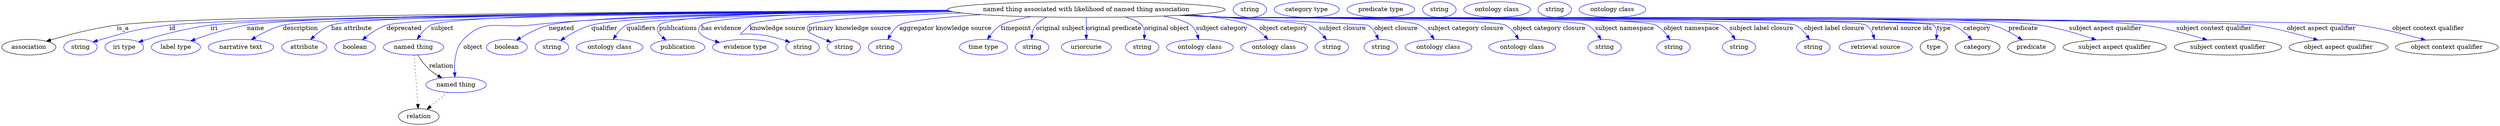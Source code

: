 digraph {
	graph [bb="0,0,5751.7,283"];
	node [label="\N"];
	"named thing associated with likelihood of named thing association"	[height=0.5,
		label="named thing associated with likelihood of named thing association",
		pos="2497.4,265",
		width=8.8825];
	association	[height=0.5,
		pos="62.394,178",
		width=1.7332];
	"named thing associated with likelihood of named thing association" -> association	[label=is_a,
		lp="279.39,221.5",
		pos="e,102.71,191.79 2179.6,262.99 1608.2,260.58 449.49,252.8 265.39,229 212.35,222.14 153.12,206.61 112.39,194.67"];
	id	[color=blue,
		height=0.5,
		label=string,
		pos="181.39,178",
		width=1.0652];
	"named thing associated with likelihood of named thing association" -> id	[color=blue,
		label=id,
		lp="393.39,221.5",
		pos="e,210.39,189.97 2181.7,262.09 1636.3,258.28 559.24,248.42 386.39,229 315.54,221.04 298.04,215.28 229.39,196 226.29,195.13 223.09,\
194.16 219.89,193.14",
		style=solid];
	iri	[color=blue,
		height=0.5,
		label="iri type",
		pos="282.39,178",
		width=1.2277];
	"named thing associated with likelihood of named thing association" -> iri	[color=blue,
		label=iri,
		lp="489.39,221.5",
		pos="e,315.36,190.02 2181.9,262.07 1656.8,258.34 644.85,248.68 481.39,229 426.46,222.39 364.92,205.39 325.02,193.04",
		style=solid];
	name	[color=blue,
		height=0.5,
		label="label type",
		pos="401.39,178",
		width=1.5707];
	"named thing associated with likelihood of named thing association" -> name	[color=blue,
		label=name,
		lp="585.39,221.5",
		pos="e,435.61,192.49 2179.4,263.06 1671.8,260.83 719.65,253.42 565.39,229 523.7,222.4 477.86,207.76 445.28,196.03",
		style=solid];
	description	[color=blue,
		height=0.5,
		label="narrative text",
		pos="551.39,178",
		width=2.0943];
	"named thing associated with likelihood of named thing association" -> description	[color=blue,
		label=description,
		lp="687.89,221.5",
		pos="e,575,195.25 2182.5,261.78 1673.8,257.67 720.16,247.54 647.39,229 624.91,223.27 601.78,211.43 583.86,200.72",
		style=solid];
	"has attribute"	[color=blue,
		height=0.5,
		label=attribute,
		pos="696.39,178",
		width=1.4443];
	"named thing associated with likelihood of named thing association" -> "has attribute"	[color=blue,
		label="has attribute",
		lp="805.39,221.5",
		pos="e,710.87,195.42 2179.6,262.9 1695.8,260.48 823.74,252.81 758.39,229 743.34,223.51 729.21,212.75 718.25,202.61",
		style=solid];
	deprecated	[color=blue,
		height=0.5,
		label=boolean,
		pos="813.39,178",
		width=1.2999];
	"named thing associated with likelihood of named thing association" -> deprecated	[color=blue,
		label=deprecated,
		lp="925.89,221.5",
		pos="e,830.15,194.96 2182.6,261.82 1730.8,258.02 945.79,248.64 885.39,229 868.06,223.36 851.19,212.06 838.14,201.62",
		style=solid];
	subject	[color=blue,
		height=0.5,
		label="named thing",
		pos="947.39,178",
		width=1.9318];
	"named thing associated with likelihood of named thing association" -> subject	[color=blue,
		label=subject,
		lp="1013.4,221.5",
		pos="e,956,196.24 2178.6,263.45 1751.3,261.71 1039.8,254.92 987.39,229 976.72,223.71 967.97,214.09 961.4,204.69",
		style=solid];
	object	[color=blue,
		height=0.5,
		label="named thing",
		pos="1045.4,91",
		width=1.9318];
	"named thing associated with likelihood of named thing association" -> object	[color=blue,
		label=object,
		lp="1084.4,178",
		pos="e,1042.8,109.29 2181.8,262.01 1864,258.81 1395.9,250.51 1216.4,229 1146.9,220.68 1110.7,246.7 1062.4,196 1043.1,175.78 1040.8,142.7 \
1042.1,119.29",
		style=solid];
	negated	[color=blue,
		height=0.5,
		label=boolean,
		pos="1162.4,178",
		width=1.2999];
	"named thing associated with likelihood of named thing association" -> negated	[color=blue,
		label=negated,
		lp="1287.4,221.5",
		pos="e,1184.1,193.97 2180.8,262.42 1843.1,259.56 1345.1,251.53 1258.4,229 1235.2,222.96 1211.2,210.5 1193,199.53",
		style=solid];
	qualifier	[color=blue,
		height=0.5,
		label=string,
		pos="1265.4,178",
		width=1.0652];
	"named thing associated with likelihood of named thing association" -> qualifier	[color=blue,
		label=qualifier,
		lp="1386.4,221.5",
		pos="e,1285.2,193.48 2182.3,261.88 1872.2,258.58 1434,250.19 1356.4,229 1333.9,222.85 1310.9,210.14 1293.6,199.07",
		style=solid];
	qualifiers	[color=blue,
		height=0.5,
		label="ontology class",
		pos="1398.4,178",
		width=2.1304];
	"named thing associated with likelihood of named thing association" -> qualifiers	[color=blue,
		label=qualifiers,
		lp="1470.9,221.5",
		pos="e,1406.7,196.19 2189.1,260.18 1888.2,255.48 1470.7,245.95 1437.4,229 1427,223.7 1418.5,214.21 1412.1,204.91",
		style=solid];
	publications	[color=blue,
		height=0.5,
		label=publication,
		pos="1555.4,178",
		width=1.7332];
	"named thing associated with likelihood of named thing association" -> publications	[color=blue,
		label=publications,
		lp="1556.4,221.5",
		pos="e,1528.5,194.5 2179.2,263.18 1900.3,260.84 1535.7,253.14 1512.4,229 1503.8,220.05 1510.2,209.69 1520.5,200.73",
		style=solid];
	"has evidence"	[color=blue,
		height=0.5,
		label="evidence type",
		pos="1711.4,178",
		width=2.0943];
	"named thing associated with likelihood of named thing association" -> "has evidence"	[color=blue,
		label="has evidence",
		lp="1655.9,221.5",
		pos="e,1651.9,189.18 2182.6,261.77 1935.4,258.41 1629.6,250.01 1609.4,229 1593,211.89 1614.5,199.82 1641.9,191.83",
		style=solid];
	"knowledge source"	[color=blue,
		height=0.5,
		label=string,
		pos="1843.4,178",
		width=1.0652];
	"named thing associated with likelihood of named thing association" -> "knowledge source"	[color=blue,
		label="knowledge source",
		lp="1785.9,221.5",
		pos="e,1814.4,189.82 2190.9,259.83 1981.2,255.41 1738.2,246.53 1721.4,229 1680.5,186.21 1692.8,226.55 1795.4,196 1798.5,195.08 1801.7,\
194.07 1804.9,193.03",
		style=solid];
	"primary knowledge source"	[color=blue,
		height=0.5,
		label=string,
		pos="1938.4,178",
		width=1.0652];
	"named thing associated with likelihood of named thing association" -> "primary knowledge source"	[color=blue,
		label="primary knowledge source",
		lp="1952.4,221.5",
		pos="e,1909,189.9 2210.4,257.01 2046.3,251.56 1870.3,242.59 1857.4,229 1852.8,224.16 1853.7,219.57 1857.4,214 1860.1,209.93 1880.1,201.26 \
1899.5,193.57",
		style=solid];
	"aggregator knowledge source"	[color=blue,
		height=0.5,
		label=string,
		pos="2033.4,178",
		width=1.0652];
	"named thing associated with likelihood of named thing association" -> "aggregator knowledge source"	[color=blue,
		label="aggregator knowledge source",
		lp="2172.9,221.5",
		pos="e,2039.9,195.93 2255.6,253.19 2167.2,247.54 2084.3,239.57 2066.4,229 2057,223.44 2049.8,214.03 2044.5,204.86",
		style=solid];
	timepoint	[color=blue,
		height=0.5,
		label="time type",
		pos="2260.4,178",
		width=1.5346];
	"named thing associated with likelihood of named thing association" -> timepoint	[color=blue,
		label=timepoint,
		lp="2335.4,221.5",
		pos="e,2269.6,196.08 2370.2,248.47 2340.3,243.23 2313.4,236.72 2300.4,229 2290.4,223.06 2281.9,213.63 2275.3,204.55",
		style=solid];
	"original subject"	[color=blue,
		height=0.5,
		label=string,
		pos="2372.4,178",
		width=1.0652];
	"named thing associated with likelihood of named thing association" -> "original subject"	[color=blue,
		label="original subject",
		lp="2437.4,221.5",
		pos="e,2371.2,196.23 2406.5,247.74 2397.1,242.97 2388.4,236.85 2381.4,229 2375.9,222.8 2373.2,214.39 2372,206.23",
		style=solid];
	"original predicate"	[color=blue,
		height=0.5,
		label=uriorcurie,
		pos="2497.4,178",
		width=1.5887];
	"named thing associated with likelihood of named thing association" -> "original predicate"	[color=blue,
		label="original predicate",
		lp="2560.9,221.5",
		pos="e,2497.4,196.18 2497.4,246.8 2497.4,235.16 2497.4,219.55 2497.4,206.24",
		style=solid];
	"original object"	[color=blue,
		height=0.5,
		label=string,
		pos="2626.4,178",
		width=1.0652];
	"named thing associated with likelihood of named thing association" -> "original object"	[color=blue,
		label="original object",
		lp="2682.9,221.5",
		pos="e,2630.8,195.99 2586.7,247.71 2604.6,242.64 2619.6,236.41 2625.4,229 2630.4,222.62 2631.9,214.26 2631.7,206.21",
		style=solid];
	"subject category"	[color=blue,
		height=0.5,
		label="ontology class",
		pos="2759.4,178",
		width=2.1304];
	"named thing associated with likelihood of named thing association" -> "subject category"	[color=blue,
		label="subject category",
		lp="2809.9,221.5",
		pos="e,2756.7,196.01 2674.5,249.98 2702.7,244.97 2726.5,238.19 2738.4,229 2745.8,223.28 2750.6,214.49 2753.7,205.86",
		style=solid];
	"object category"	[color=blue,
		height=0.5,
		label="ontology class",
		pos="2930.4,178",
		width=2.1304];
	"named thing associated with likelihood of named thing association" -> "object category"	[color=blue,
		label="object category",
		lp="2951.9,221.5",
		pos="e,2916.3,196.01 2738.4,253.12 2795.4,247.93 2847.2,240.27 2873.4,229 2886.9,223.19 2899.4,212.95 2909.3,203.24",
		style=solid];
	"subject closure"	[color=blue,
		height=0.5,
		label=string,
		pos="3063.4,178",
		width=1.0652];
	"named thing associated with likelihood of named thing association" -> "subject closure"	[color=blue,
		label="subject closure",
		lp="3087.9,221.5",
		pos="e,3051.3,195.63 2721.9,252.16 2853.8,244.62 2997.5,235.15 3011.4,229 3024.2,223.32 3035.8,213.03 3044.7,203.26",
		style=solid];
	"object closure"	[color=blue,
		height=0.5,
		label=string,
		pos="3176.4,178",
		width=1.0652];
	"named thing associated with likelihood of named thing association" -> "object closure"	[color=blue,
		label="object closure",
		lp="3211.4,221.5",
		pos="e,3171,195.99 2722,252.19 2909.1,242.31 3145.2,229.7 3146.4,229 3155.4,223.57 3162,214.31 3166.8,205.23",
		style=solid];
	"subject category closure"	[color=blue,
		height=0.5,
		label="ontology class",
		pos="3309.4,178",
		width=2.1304];
	"named thing associated with likelihood of named thing association" -> "subject category closure"	[color=blue,
		label="subject category closure",
		lp="3371.9,221.5",
		pos="e,3299.5,196.2 2721.3,252.11 2756.4,250.34 2792.4,248.58 2826.4,247 2875.2,244.74 3221.3,250.02 3265.4,229 3276.7,223.61 3286.3,\
213.83 3293.6,204.35",
		style=solid];
	"object category closure"	[color=blue,
		height=0.5,
		label="ontology class",
		pos="3502.4,178",
		width=2.1304];
	"named thing associated with likelihood of named thing association" -> "object category closure"	[color=blue,
		label="object category closure",
		lp="3564.9,221.5",
		pos="e,3494.1,196.21 2717.2,251.93 2753.7,250.13 2791.1,248.41 2826.4,247 2861.8,245.59 3431.8,244.98 3463.4,229 3473.8,223.73 3482.3,\
214.24 3488.7,204.93",
		style=solid];
	"subject namespace"	[color=blue,
		height=0.5,
		label=string,
		pos="3692.4,178",
		width=1.0652];
	"named thing associated with likelihood of named thing association" -> "subject namespace"	[color=blue,
		label="subject namespace",
		lp="3738.4,221.5",
		pos="e,3684.1,195.75 2715.5,251.82 2752.5,250.01 2790.5,248.32 2826.4,247 2872.3,245.32 3611.2,249.33 3652.4,229 3663.2,223.65 3672.1,\
213.82 3678.7,204.29",
		style=solid];
	"object namespace"	[color=blue,
		height=0.5,
		label=string,
		pos="3851.4,178",
		width=1.0652];
	"named thing associated with likelihood of named thing association" -> "object namespace"	[color=blue,
		label="object namespace",
		lp="3892.4,221.5",
		pos="e,3842.8,195.78 2714.6,251.75 2751.9,249.94 2790.2,248.26 2826.4,247 2881,245.09 3761.2,252.84 3810.4,229 3821.4,223.68 3830.4,213.86 \
3837.2,204.32",
		style=solid];
	"subject label closure"	[color=blue,
		height=0.5,
		label=string,
		pos="4002.4,178",
		width=1.0652];
	"named thing associated with likelihood of named thing association" -> "subject label closure"	[color=blue,
		label="subject label closure",
		lp="4054.4,221.5",
		pos="e,3993.5,195.8 2713.7,251.72 2751.3,249.9 2790,248.23 2826.4,247 2857.9,245.94 3931.9,242.53 3960.4,229 3971.5,223.71 3980.8,213.89 \
3987.7,204.35",
		style=solid];
	"object label closure"	[color=blue,
		height=0.5,
		label=string,
		pos="4173.4,178",
		width=1.0652];
	"named thing associated with likelihood of named thing association" -> "object label closure"	[color=blue,
		label="object label closure",
		lp="4221.9,221.5",
		pos="e,4164.8,195.8 2713.3,251.68 2751,249.86 2789.8,248.2 2826.4,247 2862.7,245.81 4099.7,244.74 4132.4,229 4143.4,223.7 4152.4,213.89 \
4159.2,204.35",
		style=solid];
	"retrieval source ids"	[color=blue,
		height=0.5,
		label="retrieval source",
		pos="4317.4,178",
		width=2.347];
	"named thing associated with likelihood of named thing association" -> "retrieval source ids"	[color=blue,
		label="retrieval source ids",
		lp="4377.9,221.5",
		pos="e,4314.6,196.47 2712.4,251.67 2750.3,249.84 2789.5,248.18 2826.4,247 2867.2,245.7 4261.4,251.51 4295.4,229 4303.3,223.75 4308.4,\
214.95 4311.7,206.18",
		style=solid];
	type	[height=0.5,
		pos="4451.4,178",
		width=0.86659];
	"named thing associated with likelihood of named thing association" -> type	[color=blue,
		label=type,
		lp="4474.4,221.5",
		pos="e,4456.9,196.13 2712.4,251.63 2750.3,249.81 2789.5,248.16 2826.4,247 2849,246.29 4435.5,245.05 4451.4,229 4457.3,223.03 4458.7,214.44 \
4458.3,206.06",
		style=solid];
	category	[height=0.5,
		pos="4552.4,178",
		width=1.4263];
	"named thing associated with likelihood of named thing association" -> category	[color=blue,
		label=category,
		lp="4550.9,221.5",
		pos="e,4539.1,195.45 2711.9,251.65 2750,249.81 2789.4,248.16 2826.4,247 2872.7,245.55 4451,245.37 4494.4,229 4508.7,223.61 4521.8,213.01 \
4531.9,202.95",
		style=solid];
	predicate	[height=0.5,
		pos="4676.4,178",
		width=1.5165];
	"named thing associated with likelihood of named thing association" -> predicate	[color=blue,
		label=predicate,
		lp="4657.4,221.5",
		pos="e,4655.2,194.82 2711.9,251.63 2750,249.8 2789.4,248.15 2826.4,247 2924.1,243.98 4491.9,254.01 4586.4,229 4607.8,223.33 4629.6,211.42 \
4646.4,200.64",
		style=solid];
	"subject aspect qualifier"	[height=0.5,
		pos="4868.4,178",
		width=3.3039];
	"named thing associated with likelihood of named thing association" -> "subject aspect qualifier"	[color=blue,
		label="subject aspect qualifier",
		lp="4846.9,221.5",
		pos="e,4825.7,194.85 2711.9,251.61 2750,249.78 2789.4,248.13 2826.4,247 3034,240.64 4489.9,259.11 4695.4,229 4736.8,222.94 4782.2,209.55 \
4816.1,198.16",
		style=solid];
	"subject context qualifier"	[height=0.5,
		pos="5128.4,178",
		width=3.4303];
	"named thing associated with likelihood of named thing association" -> "subject context qualifier"	[color=blue,
		label="subject context qualifier",
		lp="5097.4,221.5",
		pos="e,5080.8,194.74 2711.5,251.6 2749.7,249.76 2789.2,248.12 2826.4,247 3060.5,239.95 4702.2,259.46 4934.4,229 4981.1,222.88 5032.7,\
209.24 5070.9,197.76",
		style=solid];
	"object aspect qualifier"	[height=0.5,
		pos="5383.4,178",
		width=3.1594];
	"named thing associated with likelihood of named thing association" -> "object aspect qualifier"	[color=blue,
		label="object aspect qualifier",
		lp="5343.9,221.5",
		pos="e,5336.3,194.51 2711,251.59 2749.4,249.75 2789.1,248.11 2826.4,247 2957.6,243.11 5058.3,245.92 5188.4,229 5235.6,222.86 5287.9,209.08 \
5326.4,197.54",
		style=solid];
	"object context qualifier"	[height=0.5,
		pos="5633.4,178",
		width=3.2858];
	"named thing associated with likelihood of named thing association" -> "object context qualifier"	[color=blue,
		label="object context qualifier",
		lp="5590.4,221.5",
		pos="e,5584,194.39 2711,251.57 2749.4,249.73 2789.1,248.09 2826.4,247 2970.8,242.77 5284,246.66 5427.4,229 5477.7,222.81 5533.4,208.82 \
5574.3,197.21",
		style=solid];
	subject -> object	[label=relation,
		lp="1011.4,134.5",
		pos="e,1012.7,107 957.15,159.8 963.63,149.42 972.88,136.42 983.39,127 989.48,121.55 996.56,116.58 1003.7,112.21"];
	relation	[height=0.5,
		pos="959.39,18",
		width=1.2999];
	subject -> relation	[pos="e,958.09,36.188 948.7,159.79 950.78,132.48 954.84,78.994 957.31,46.38",
		style=dotted];
	object -> relation	[pos="e,978.35,34.647 1025.4,73.533 1013.8,63.922 998.97,51.669 986.3,41.213",
		style=dotted];
	association_type	[color=blue,
		height=0.5,
		label=string,
		pos="2873.4,265",
		width=1.0652];
	association_category	[color=blue,
		height=0.5,
		label="category type",
		pos="3004.4,265",
		width=2.0762];
	"named thing associated with likelihood of named thing association_predicate"	[color=blue,
		height=0.5,
		label="predicate type",
		pos="3175.4,265",
		width=2.1665];
	"named thing associated with likelihood of named thing association_subject aspect qualifier"	[color=blue,
		height=0.5,
		label=string,
		pos="3309.4,265",
		width=1.0652];
	"named thing associated with likelihood of named thing association_subject context qualifier"	[color=blue,
		height=0.5,
		label="ontology class",
		pos="3442.4,265",
		width=2.1304];
	"named thing associated with likelihood of named thing association_object aspect qualifier"	[color=blue,
		height=0.5,
		label=string,
		pos="3575.4,265",
		width=1.0652];
	"named thing associated with likelihood of named thing association_object context qualifier"	[color=blue,
		height=0.5,
		label="ontology class",
		pos="3708.4,265",
		width=2.1304];
}
